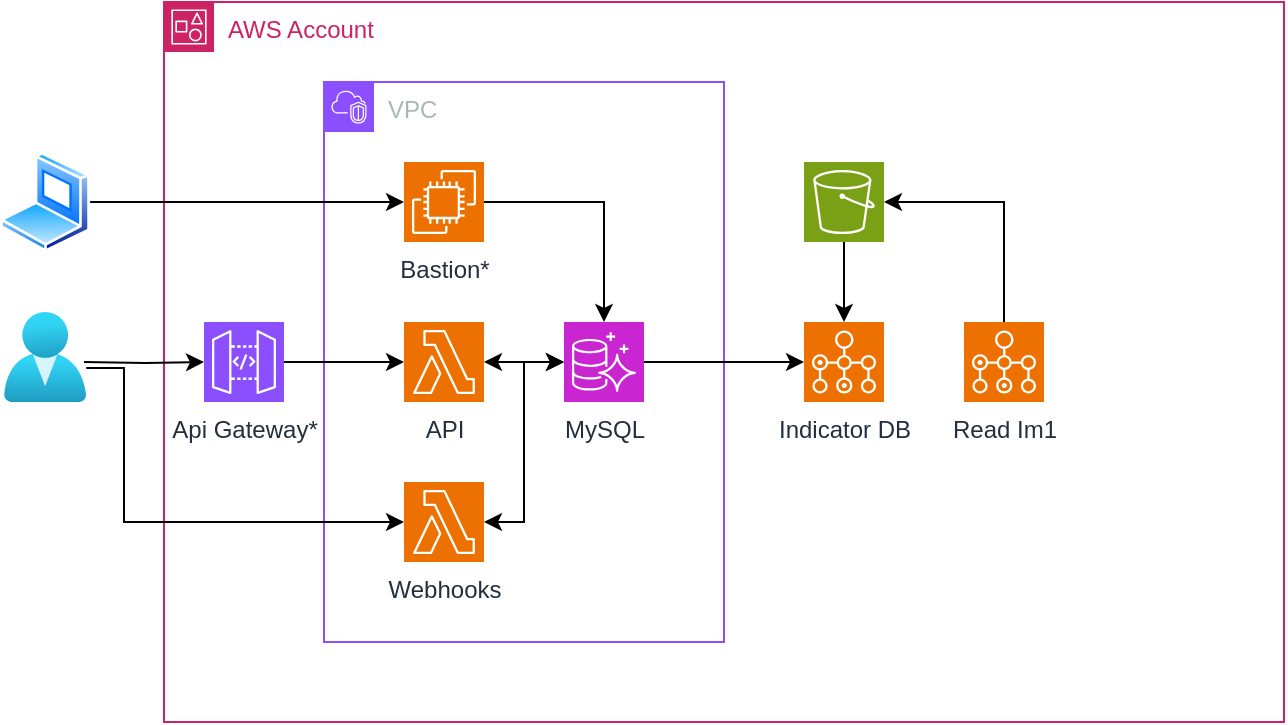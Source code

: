<mxfile version="26.2.14">
  <diagram name="Page-1" id="utRp3kLD_n5ipMAZ3jC_">
    <mxGraphModel dx="1426" dy="797" grid="1" gridSize="10" guides="1" tooltips="1" connect="1" arrows="1" fold="1" page="1" pageScale="1" pageWidth="827" pageHeight="1169" math="0" shadow="0">
      <root>
        <mxCell id="0" />
        <mxCell id="1" parent="0" />
        <mxCell id="R6qe5h9C-qh_colB1PEH-1" value="AWS Account" style="points=[[0,0],[0.25,0],[0.5,0],[0.75,0],[1,0],[1,0.25],[1,0.5],[1,0.75],[1,1],[0.75,1],[0.5,1],[0.25,1],[0,1],[0,0.75],[0,0.5],[0,0.25]];outlineConnect=0;gradientColor=none;html=1;whiteSpace=wrap;fontSize=12;fontStyle=0;container=1;pointerEvents=0;collapsible=0;recursiveResize=0;shape=mxgraph.aws4.group;grIcon=mxgraph.aws4.group_account;strokeColor=#CD2264;fillColor=none;verticalAlign=top;align=left;spacingLeft=30;fontColor=#CD2264;dashed=0;" parent="1" vertex="1">
          <mxGeometry x="120" y="40" width="560" height="360" as="geometry" />
        </mxCell>
        <mxCell id="R6qe5h9C-qh_colB1PEH-6" value="&lt;span&gt;Indicator DB&lt;/span&gt;" style="sketch=0;points=[[0,0,0],[0.25,0,0],[0.5,0,0],[0.75,0,0],[1,0,0],[0,1,0],[0.25,1,0],[0.5,1,0],[0.75,1,0],[1,1,0],[0,0.25,0],[0,0.5,0],[0,0.75,0],[1,0.25,0],[1,0.5,0],[1,0.75,0]];outlineConnect=0;fontColor=#232F3E;fillColor=#ED7100;strokeColor=#ffffff;dashed=0;verticalLabelPosition=bottom;verticalAlign=top;align=center;html=1;fontSize=12;fontStyle=0;aspect=fixed;shape=mxgraph.aws4.resourceIcon;resIcon=mxgraph.aws4.batch;" parent="R6qe5h9C-qh_colB1PEH-1" vertex="1">
          <mxGeometry x="320" y="160" width="40" height="40" as="geometry" />
        </mxCell>
        <mxCell id="R6qe5h9C-qh_colB1PEH-7" value="VPC" style="points=[[0,0],[0.25,0],[0.5,0],[0.75,0],[1,0],[1,0.25],[1,0.5],[1,0.75],[1,1],[0.75,1],[0.5,1],[0.25,1],[0,1],[0,0.75],[0,0.5],[0,0.25]];outlineConnect=0;gradientColor=none;html=1;whiteSpace=wrap;fontSize=12;fontStyle=0;container=1;pointerEvents=0;collapsible=0;recursiveResize=0;shape=mxgraph.aws4.group;grIcon=mxgraph.aws4.group_vpc2;strokeColor=#8C4FFF;fillColor=none;verticalAlign=top;align=left;spacingLeft=30;fontColor=#AAB7B8;dashed=0;" parent="R6qe5h9C-qh_colB1PEH-1" vertex="1">
          <mxGeometry x="80" y="40" width="200" height="280" as="geometry" />
        </mxCell>
        <mxCell id="R6qe5h9C-qh_colB1PEH-2" value="API" style="sketch=0;points=[[0,0,0],[0.25,0,0],[0.5,0,0],[0.75,0,0],[1,0,0],[0,1,0],[0.25,1,0],[0.5,1,0],[0.75,1,0],[1,1,0],[0,0.25,0],[0,0.5,0],[0,0.75,0],[1,0.25,0],[1,0.5,0],[1,0.75,0]];outlineConnect=0;fontColor=#232F3E;fillColor=#ED7100;strokeColor=#ffffff;dashed=0;verticalLabelPosition=bottom;verticalAlign=top;align=center;html=1;fontSize=12;fontStyle=0;aspect=fixed;shape=mxgraph.aws4.resourceIcon;resIcon=mxgraph.aws4.lambda;" parent="R6qe5h9C-qh_colB1PEH-7" vertex="1">
          <mxGeometry x="40" y="120" width="40" height="40" as="geometry" />
        </mxCell>
        <mxCell id="R6qe5h9C-qh_colB1PEH-5" value="MySQL" style="sketch=0;points=[[0,0,0],[0.25,0,0],[0.5,0,0],[0.75,0,0],[1,0,0],[0,1,0],[0.25,1,0],[0.5,1,0],[0.75,1,0],[1,1,0],[0,0.25,0],[0,0.5,0],[0,0.75,0],[1,0.25,0],[1,0.5,0],[1,0.75,0]];outlineConnect=0;fontColor=#232F3E;fillColor=#C925D1;strokeColor=#ffffff;dashed=0;verticalLabelPosition=bottom;verticalAlign=top;align=center;html=1;fontSize=12;fontStyle=0;aspect=fixed;shape=mxgraph.aws4.resourceIcon;resIcon=mxgraph.aws4.aurora;" parent="R6qe5h9C-qh_colB1PEH-7" vertex="1">
          <mxGeometry x="120" y="120" width="40" height="40" as="geometry" />
        </mxCell>
        <mxCell id="R6qe5h9C-qh_colB1PEH-12" style="edgeStyle=orthogonalEdgeStyle;rounded=0;orthogonalLoop=1;jettySize=auto;html=1;exitX=1;exitY=0.5;exitDx=0;exitDy=0;exitPerimeter=0;startArrow=classic;startFill=1;" parent="R6qe5h9C-qh_colB1PEH-7" source="R6qe5h9C-qh_colB1PEH-2" target="R6qe5h9C-qh_colB1PEH-5" edge="1">
          <mxGeometry relative="1" as="geometry" />
        </mxCell>
        <mxCell id="JHwo1MzlP_hrf6bAmHtI-1" value="Webhooks" style="sketch=0;points=[[0,0,0],[0.25,0,0],[0.5,0,0],[0.75,0,0],[1,0,0],[0,1,0],[0.25,1,0],[0.5,1,0],[0.75,1,0],[1,1,0],[0,0.25,0],[0,0.5,0],[0,0.75,0],[1,0.25,0],[1,0.5,0],[1,0.75,0]];outlineConnect=0;fontColor=#232F3E;fillColor=#ED7100;strokeColor=#ffffff;dashed=0;verticalLabelPosition=bottom;verticalAlign=top;align=center;html=1;fontSize=12;fontStyle=0;aspect=fixed;shape=mxgraph.aws4.resourceIcon;resIcon=mxgraph.aws4.lambda;" parent="R6qe5h9C-qh_colB1PEH-7" vertex="1">
          <mxGeometry x="40" y="200" width="40" height="40" as="geometry" />
        </mxCell>
        <mxCell id="JHwo1MzlP_hrf6bAmHtI-3" style="edgeStyle=orthogonalEdgeStyle;rounded=0;orthogonalLoop=1;jettySize=auto;html=1;exitX=1;exitY=0.5;exitDx=0;exitDy=0;exitPerimeter=0;entryX=0;entryY=0.5;entryDx=0;entryDy=0;entryPerimeter=0;startArrow=classic;startFill=1;" parent="R6qe5h9C-qh_colB1PEH-7" source="JHwo1MzlP_hrf6bAmHtI-1" target="R6qe5h9C-qh_colB1PEH-5" edge="1">
          <mxGeometry relative="1" as="geometry" />
        </mxCell>
        <mxCell id="Sfxhl0Nyv90Wr1YX4XVq-3" style="edgeStyle=orthogonalEdgeStyle;rounded=0;orthogonalLoop=1;jettySize=auto;html=1;exitX=1;exitY=0.5;exitDx=0;exitDy=0;exitPerimeter=0;" edge="1" parent="R6qe5h9C-qh_colB1PEH-7" source="Sfxhl0Nyv90Wr1YX4XVq-2" target="R6qe5h9C-qh_colB1PEH-5">
          <mxGeometry relative="1" as="geometry" />
        </mxCell>
        <mxCell id="Sfxhl0Nyv90Wr1YX4XVq-2" value="Bastion*" style="sketch=0;points=[[0,0,0],[0.25,0,0],[0.5,0,0],[0.75,0,0],[1,0,0],[0,1,0],[0.25,1,0],[0.5,1,0],[0.75,1,0],[1,1,0],[0,0.25,0],[0,0.5,0],[0,0.75,0],[1,0.25,0],[1,0.5,0],[1,0.75,0]];outlineConnect=0;fontColor=#232F3E;fillColor=#ED7100;strokeColor=#ffffff;dashed=0;verticalLabelPosition=bottom;verticalAlign=top;align=center;html=1;fontSize=12;fontStyle=0;aspect=fixed;shape=mxgraph.aws4.resourceIcon;resIcon=mxgraph.aws4.ec2;" vertex="1" parent="R6qe5h9C-qh_colB1PEH-7">
          <mxGeometry x="40" y="40" width="40" height="40" as="geometry" />
        </mxCell>
        <mxCell id="R6qe5h9C-qh_colB1PEH-3" value="Api Gateway*" style="sketch=0;points=[[0,0,0],[0.25,0,0],[0.5,0,0],[0.75,0,0],[1,0,0],[0,1,0],[0.25,1,0],[0.5,1,0],[0.75,1,0],[1,1,0],[0,0.25,0],[0,0.5,0],[0,0.75,0],[1,0.25,0],[1,0.5,0],[1,0.75,0]];outlineConnect=0;fontColor=#232F3E;fillColor=#8C4FFF;strokeColor=#ffffff;dashed=0;verticalLabelPosition=bottom;verticalAlign=top;align=center;html=1;fontSize=12;fontStyle=0;aspect=fixed;shape=mxgraph.aws4.resourceIcon;resIcon=mxgraph.aws4.api_gateway;" parent="R6qe5h9C-qh_colB1PEH-1" vertex="1">
          <mxGeometry x="20" y="160" width="40" height="40" as="geometry" />
        </mxCell>
        <mxCell id="R6qe5h9C-qh_colB1PEH-11" style="edgeStyle=orthogonalEdgeStyle;rounded=0;orthogonalLoop=1;jettySize=auto;html=1;exitX=1;exitY=0.5;exitDx=0;exitDy=0;exitPerimeter=0;entryX=0;entryY=0.5;entryDx=0;entryDy=0;entryPerimeter=0;" parent="R6qe5h9C-qh_colB1PEH-1" source="R6qe5h9C-qh_colB1PEH-3" target="R6qe5h9C-qh_colB1PEH-2" edge="1">
          <mxGeometry relative="1" as="geometry" />
        </mxCell>
        <mxCell id="R6qe5h9C-qh_colB1PEH-13" value="" style="sketch=0;points=[[0,0,0],[0.25,0,0],[0.5,0,0],[0.75,0,0],[1,0,0],[0,1,0],[0.25,1,0],[0.5,1,0],[0.75,1,0],[1,1,0],[0,0.25,0],[0,0.5,0],[0,0.75,0],[1,0.25,0],[1,0.5,0],[1,0.75,0]];outlineConnect=0;fontColor=#232F3E;fillColor=#7AA116;strokeColor=#ffffff;dashed=0;verticalLabelPosition=bottom;verticalAlign=top;align=center;html=1;fontSize=12;fontStyle=0;aspect=fixed;shape=mxgraph.aws4.resourceIcon;resIcon=mxgraph.aws4.s3;" parent="R6qe5h9C-qh_colB1PEH-1" vertex="1">
          <mxGeometry x="320" y="80" width="40" height="40" as="geometry" />
        </mxCell>
        <mxCell id="R6qe5h9C-qh_colB1PEH-14" style="edgeStyle=orthogonalEdgeStyle;rounded=0;orthogonalLoop=1;jettySize=auto;html=1;exitX=1;exitY=0.5;exitDx=0;exitDy=0;exitPerimeter=0;entryX=0;entryY=0.5;entryDx=0;entryDy=0;entryPerimeter=0;" parent="R6qe5h9C-qh_colB1PEH-1" source="R6qe5h9C-qh_colB1PEH-5" target="R6qe5h9C-qh_colB1PEH-6" edge="1">
          <mxGeometry relative="1" as="geometry" />
        </mxCell>
        <mxCell id="R6qe5h9C-qh_colB1PEH-15" style="edgeStyle=orthogonalEdgeStyle;rounded=0;orthogonalLoop=1;jettySize=auto;html=1;exitX=0.5;exitY=1;exitDx=0;exitDy=0;exitPerimeter=0;entryX=0.5;entryY=0;entryDx=0;entryDy=0;entryPerimeter=0;" parent="R6qe5h9C-qh_colB1PEH-1" source="R6qe5h9C-qh_colB1PEH-13" target="R6qe5h9C-qh_colB1PEH-6" edge="1">
          <mxGeometry relative="1" as="geometry" />
        </mxCell>
        <mxCell id="R6qe5h9C-qh_colB1PEH-16" value="Read Im1" style="sketch=0;points=[[0,0,0],[0.25,0,0],[0.5,0,0],[0.75,0,0],[1,0,0],[0,1,0],[0.25,1,0],[0.5,1,0],[0.75,1,0],[1,1,0],[0,0.25,0],[0,0.5,0],[0,0.75,0],[1,0.25,0],[1,0.5,0],[1,0.75,0]];outlineConnect=0;fontColor=#232F3E;fillColor=#ED7100;strokeColor=#ffffff;dashed=0;verticalLabelPosition=bottom;verticalAlign=top;align=center;html=1;fontSize=12;fontStyle=0;aspect=fixed;shape=mxgraph.aws4.resourceIcon;resIcon=mxgraph.aws4.batch;" parent="R6qe5h9C-qh_colB1PEH-1" vertex="1">
          <mxGeometry x="400" y="160" width="40" height="40" as="geometry" />
        </mxCell>
        <mxCell id="R6qe5h9C-qh_colB1PEH-17" style="edgeStyle=orthogonalEdgeStyle;rounded=0;orthogonalLoop=1;jettySize=auto;html=1;exitX=0.5;exitY=0;exitDx=0;exitDy=0;exitPerimeter=0;entryX=1;entryY=0.5;entryDx=0;entryDy=0;entryPerimeter=0;" parent="R6qe5h9C-qh_colB1PEH-1" source="R6qe5h9C-qh_colB1PEH-16" target="R6qe5h9C-qh_colB1PEH-13" edge="1">
          <mxGeometry relative="1" as="geometry" />
        </mxCell>
        <mxCell id="R6qe5h9C-qh_colB1PEH-19" value="" style="image;aspect=fixed;html=1;points=[];align=center;fontSize=12;image=img/lib/azure2/identity/Users.svg;" parent="1" vertex="1">
          <mxGeometry x="40" y="195" width="41.14" height="45" as="geometry" />
        </mxCell>
        <mxCell id="R6qe5h9C-qh_colB1PEH-20" style="edgeStyle=orthogonalEdgeStyle;rounded=0;orthogonalLoop=1;jettySize=auto;html=1;entryX=0;entryY=0.5;entryDx=0;entryDy=0;entryPerimeter=0;" parent="1" target="R6qe5h9C-qh_colB1PEH-3" edge="1">
          <mxGeometry relative="1" as="geometry">
            <mxPoint x="80" y="220" as="sourcePoint" />
          </mxGeometry>
        </mxCell>
        <mxCell id="Sfxhl0Nyv90Wr1YX4XVq-1" style="edgeStyle=orthogonalEdgeStyle;rounded=0;orthogonalLoop=1;jettySize=auto;html=1;entryX=0;entryY=0.5;entryDx=0;entryDy=0;entryPerimeter=0;" edge="1" parent="1" source="R6qe5h9C-qh_colB1PEH-19" target="JHwo1MzlP_hrf6bAmHtI-1">
          <mxGeometry relative="1" as="geometry">
            <Array as="points">
              <mxPoint x="100" y="223" />
              <mxPoint x="100" y="300" />
            </Array>
          </mxGeometry>
        </mxCell>
        <mxCell id="Sfxhl0Nyv90Wr1YX4XVq-4" value="" style="image;aspect=fixed;perimeter=ellipsePerimeter;html=1;align=center;shadow=0;dashed=0;spacingTop=3;image=img/lib/active_directory/laptop_client.svg;" vertex="1" parent="1">
          <mxGeometry x="38.07" y="115" width="45" height="50" as="geometry" />
        </mxCell>
        <mxCell id="Sfxhl0Nyv90Wr1YX4XVq-5" style="edgeStyle=orthogonalEdgeStyle;rounded=0;orthogonalLoop=1;jettySize=auto;html=1;exitX=1;exitY=0.5;exitDx=0;exitDy=0;entryX=0;entryY=0.5;entryDx=0;entryDy=0;entryPerimeter=0;" edge="1" parent="1" source="Sfxhl0Nyv90Wr1YX4XVq-4" target="Sfxhl0Nyv90Wr1YX4XVq-2">
          <mxGeometry relative="1" as="geometry" />
        </mxCell>
      </root>
    </mxGraphModel>
  </diagram>
</mxfile>
